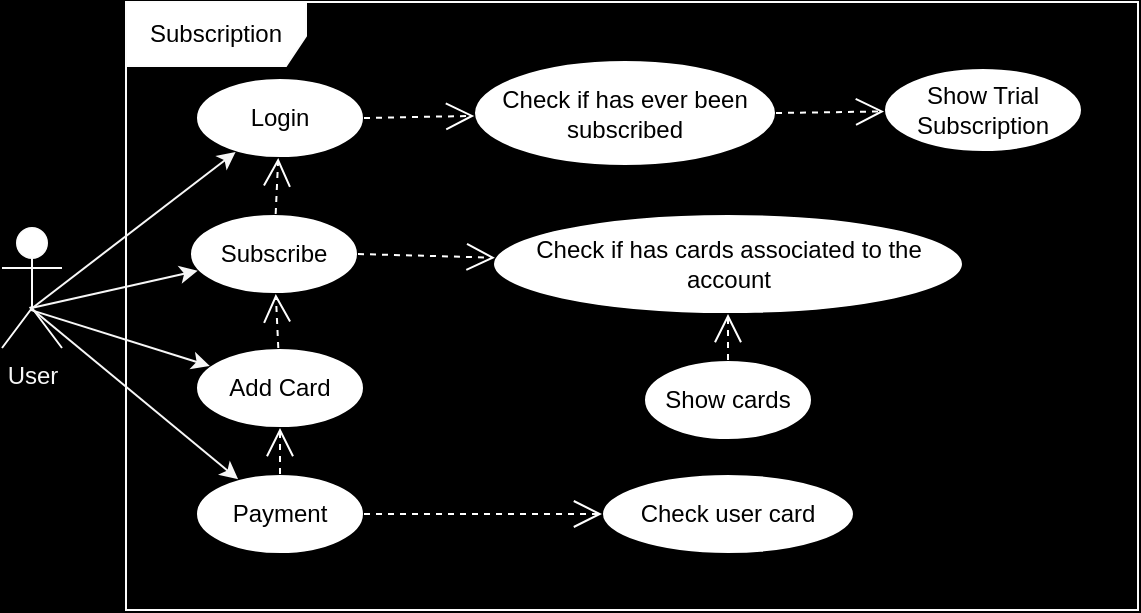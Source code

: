 <mxfile version="22.1.21" type="google">
  <diagram name="Página-1" id="KYXd_mtCvw1d7mnSUbrZ">
    <mxGraphModel grid="0" page="1" gridSize="10" guides="1" tooltips="1" connect="1" arrows="1" fold="1" pageScale="1" pageWidth="850" pageHeight="1100" background="#000000" math="0" shadow="0">
      <root>
        <mxCell id="0" />
        <mxCell id="1" parent="0" />
        <mxCell id="UoAvz9ECMTHmHYGfUipk-30" value="&lt;font color=&quot;#f7f7f7&quot;&gt;User&lt;/font&gt;" style="shape=umlActor;verticalLabelPosition=bottom;verticalAlign=top;html=1;strokeColor=#FCFCFC;" vertex="1" parent="1">
          <mxGeometry x="138" y="246" width="30" height="60" as="geometry" />
        </mxCell>
        <mxCell id="UoAvz9ECMTHmHYGfUipk-35" value="Subscription" style="shape=umlFrame;whiteSpace=wrap;html=1;pointerEvents=0;strokeColor=#FCFCFC;width=90;height=32;" vertex="1" parent="1">
          <mxGeometry x="200" y="133" width="506" height="304" as="geometry" />
        </mxCell>
        <mxCell id="UoAvz9ECMTHmHYGfUipk-38" value="Subscribe" style="ellipse;whiteSpace=wrap;html=1;" vertex="1" parent="1">
          <mxGeometry x="232" y="239" width="84" height="40" as="geometry" />
        </mxCell>
        <mxCell id="UoAvz9ECMTHmHYGfUipk-40" value="Login" style="ellipse;whiteSpace=wrap;html=1;" vertex="1" parent="1">
          <mxGeometry x="235" y="171" width="84" height="40" as="geometry" />
        </mxCell>
        <mxCell id="UoAvz9ECMTHmHYGfUipk-41" value="Check if has ever been subscribed" style="ellipse;whiteSpace=wrap;html=1;" vertex="1" parent="1">
          <mxGeometry x="374" y="162" width="151" height="53" as="geometry" />
        </mxCell>
        <mxCell id="UoAvz9ECMTHmHYGfUipk-42" value="" style="endArrow=open;endSize=12;dashed=1;html=1;rounded=0;exitX=1;exitY=0.5;exitDx=0;exitDy=0;strokeColor=#FFFFFF;" edge="1" parent="1" source="UoAvz9ECMTHmHYGfUipk-40" target="UoAvz9ECMTHmHYGfUipk-41">
          <mxGeometry width="160" relative="1" as="geometry">
            <mxPoint x="333" y="267" as="sourcePoint" />
            <mxPoint x="493" y="267" as="targetPoint" />
          </mxGeometry>
        </mxCell>
        <mxCell id="UoAvz9ECMTHmHYGfUipk-43" value="Payment" style="ellipse;whiteSpace=wrap;html=1;" vertex="1" parent="1">
          <mxGeometry x="235" y="369" width="84" height="40" as="geometry" />
        </mxCell>
        <mxCell id="UoAvz9ECMTHmHYGfUipk-44" value="Check if has cards associated to the account" style="ellipse;whiteSpace=wrap;html=1;" vertex="1" parent="1">
          <mxGeometry x="383.5" y="239" width="235" height="50" as="geometry" />
        </mxCell>
        <mxCell id="UoAvz9ECMTHmHYGfUipk-45" value="Show cards" style="ellipse;whiteSpace=wrap;html=1;" vertex="1" parent="1">
          <mxGeometry x="459" y="312" width="84" height="40" as="geometry" />
        </mxCell>
        <mxCell id="UoAvz9ECMTHmHYGfUipk-47" value="Check user card" style="ellipse;whiteSpace=wrap;html=1;" vertex="1" parent="1">
          <mxGeometry x="438" y="369" width="126" height="40" as="geometry" />
        </mxCell>
        <mxCell id="UoAvz9ECMTHmHYGfUipk-48" value="Add Card" style="ellipse;whiteSpace=wrap;html=1;" vertex="1" parent="1">
          <mxGeometry x="235" y="306" width="84" height="40" as="geometry" />
        </mxCell>
        <mxCell id="UoAvz9ECMTHmHYGfUipk-49" value="" style="endArrow=open;endSize=12;dashed=1;html=1;rounded=0;strokeColor=#FFFFFF;" edge="1" parent="1" source="UoAvz9ECMTHmHYGfUipk-38" target="UoAvz9ECMTHmHYGfUipk-40">
          <mxGeometry width="160" relative="1" as="geometry">
            <mxPoint x="329" y="201" as="sourcePoint" />
            <mxPoint x="402" y="201" as="targetPoint" />
          </mxGeometry>
        </mxCell>
        <mxCell id="UoAvz9ECMTHmHYGfUipk-50" value="" style="endArrow=open;endSize=12;dashed=1;html=1;rounded=0;strokeColor=#FFFFFF;exitX=1;exitY=0.5;exitDx=0;exitDy=0;" edge="1" parent="1" source="UoAvz9ECMTHmHYGfUipk-38" target="UoAvz9ECMTHmHYGfUipk-44">
          <mxGeometry width="160" relative="1" as="geometry">
            <mxPoint x="285" y="249" as="sourcePoint" />
            <mxPoint x="286" y="221" as="targetPoint" />
          </mxGeometry>
        </mxCell>
        <mxCell id="UoAvz9ECMTHmHYGfUipk-51" value="" style="endArrow=open;endSize=12;dashed=1;html=1;rounded=0;strokeColor=#FFFFFF;" edge="1" parent="1" source="UoAvz9ECMTHmHYGfUipk-45" target="UoAvz9ECMTHmHYGfUipk-44">
          <mxGeometry width="160" relative="1" as="geometry">
            <mxPoint x="295" y="259" as="sourcePoint" />
            <mxPoint x="296" y="231" as="targetPoint" />
          </mxGeometry>
        </mxCell>
        <mxCell id="UoAvz9ECMTHmHYGfUipk-52" value="" style="endArrow=open;endSize=12;dashed=1;html=1;rounded=0;strokeColor=#FFFFFF;" edge="1" parent="1" source="UoAvz9ECMTHmHYGfUipk-48" target="UoAvz9ECMTHmHYGfUipk-38">
          <mxGeometry width="160" relative="1" as="geometry">
            <mxPoint x="305" y="269" as="sourcePoint" />
            <mxPoint x="306" y="241" as="targetPoint" />
          </mxGeometry>
        </mxCell>
        <mxCell id="UoAvz9ECMTHmHYGfUipk-53" value="" style="endArrow=open;endSize=12;dashed=1;html=1;rounded=0;strokeColor=#FFFFFF;" edge="1" parent="1" source="UoAvz9ECMTHmHYGfUipk-43" target="UoAvz9ECMTHmHYGfUipk-48">
          <mxGeometry width="160" relative="1" as="geometry">
            <mxPoint x="315" y="279" as="sourcePoint" />
            <mxPoint x="316" y="251" as="targetPoint" />
          </mxGeometry>
        </mxCell>
        <mxCell id="UoAvz9ECMTHmHYGfUipk-54" value="" style="endArrow=open;endSize=12;dashed=1;html=1;rounded=0;strokeColor=#FFFFFF;" edge="1" parent="1" source="UoAvz9ECMTHmHYGfUipk-43" target="UoAvz9ECMTHmHYGfUipk-47">
          <mxGeometry width="160" relative="1" as="geometry">
            <mxPoint x="319.002" y="384.66" as="sourcePoint" />
            <mxPoint x="327.01" y="267.34" as="targetPoint" />
          </mxGeometry>
        </mxCell>
        <mxCell id="UoAvz9ECMTHmHYGfUipk-55" value="" style="endArrow=classic;html=1;rounded=0;strokeColor=#F7F7F7;exitX=0.506;exitY=0.666;exitDx=0;exitDy=0;exitPerimeter=0;" edge="1" parent="1" source="UoAvz9ECMTHmHYGfUipk-30" target="UoAvz9ECMTHmHYGfUipk-40">
          <mxGeometry width="50" height="50" relative="1" as="geometry">
            <mxPoint x="388" y="292" as="sourcePoint" />
            <mxPoint x="438" y="242" as="targetPoint" />
          </mxGeometry>
        </mxCell>
        <mxCell id="UoAvz9ECMTHmHYGfUipk-56" value="" style="endArrow=classic;html=1;rounded=0;strokeColor=#F7F7F7;exitX=0.49;exitY=0.666;exitDx=0;exitDy=0;exitPerimeter=0;" edge="1" parent="1" source="UoAvz9ECMTHmHYGfUipk-30" target="UoAvz9ECMTHmHYGfUipk-38">
          <mxGeometry width="50" height="50" relative="1" as="geometry">
            <mxPoint x="172" y="310" as="sourcePoint" />
            <mxPoint x="268" y="219" as="targetPoint" />
          </mxGeometry>
        </mxCell>
        <mxCell id="UoAvz9ECMTHmHYGfUipk-57" value="" style="endArrow=classic;html=1;rounded=0;strokeColor=#F7F7F7;exitX=0.475;exitY=0.682;exitDx=0;exitDy=0;exitPerimeter=0;" edge="1" parent="1" source="UoAvz9ECMTHmHYGfUipk-30" target="UoAvz9ECMTHmHYGfUipk-48">
          <mxGeometry width="50" height="50" relative="1" as="geometry">
            <mxPoint x="182" y="320" as="sourcePoint" />
            <mxPoint x="278" y="229" as="targetPoint" />
          </mxGeometry>
        </mxCell>
        <mxCell id="UoAvz9ECMTHmHYGfUipk-58" value="" style="endArrow=classic;html=1;rounded=0;strokeColor=#F7F7F7;exitX=0.459;exitY=0.658;exitDx=0;exitDy=0;exitPerimeter=0;" edge="1" parent="1" source="UoAvz9ECMTHmHYGfUipk-30" target="UoAvz9ECMTHmHYGfUipk-43">
          <mxGeometry width="50" height="50" relative="1" as="geometry">
            <mxPoint x="192" y="330" as="sourcePoint" />
            <mxPoint x="288" y="239" as="targetPoint" />
          </mxGeometry>
        </mxCell>
        <mxCell id="UoAvz9ECMTHmHYGfUipk-59" value="Show Trial Subscription" style="ellipse;whiteSpace=wrap;html=1;" vertex="1" parent="1">
          <mxGeometry x="579" y="166" width="99" height="42" as="geometry" />
        </mxCell>
        <mxCell id="UoAvz9ECMTHmHYGfUipk-60" value="" style="endArrow=open;endSize=12;dashed=1;html=1;rounded=0;strokeColor=#FFFFFF;exitX=1;exitY=0.5;exitDx=0;exitDy=0;" edge="1" parent="1" source="UoAvz9ECMTHmHYGfUipk-41" target="UoAvz9ECMTHmHYGfUipk-59">
          <mxGeometry width="160" relative="1" as="geometry">
            <mxPoint x="329" y="201" as="sourcePoint" />
            <mxPoint x="384" y="200" as="targetPoint" />
          </mxGeometry>
        </mxCell>
      </root>
    </mxGraphModel>
  </diagram>
</mxfile>
